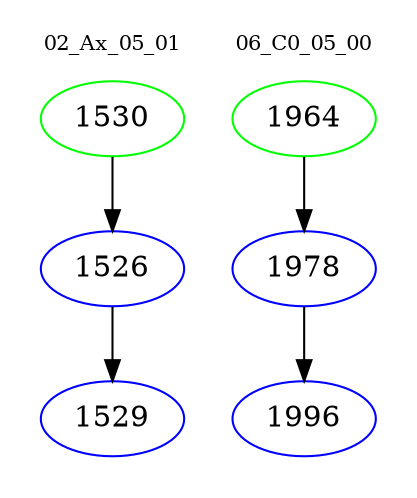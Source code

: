 digraph{
subgraph cluster_0 {
color = white
label = "02_Ax_05_01";
fontsize=10;
T0_1530 [label="1530", color="green"]
T0_1530 -> T0_1526 [color="black"]
T0_1526 [label="1526", color="blue"]
T0_1526 -> T0_1529 [color="black"]
T0_1529 [label="1529", color="blue"]
}
subgraph cluster_1 {
color = white
label = "06_C0_05_00";
fontsize=10;
T1_1964 [label="1964", color="green"]
T1_1964 -> T1_1978 [color="black"]
T1_1978 [label="1978", color="blue"]
T1_1978 -> T1_1996 [color="black"]
T1_1996 [label="1996", color="blue"]
}
}
